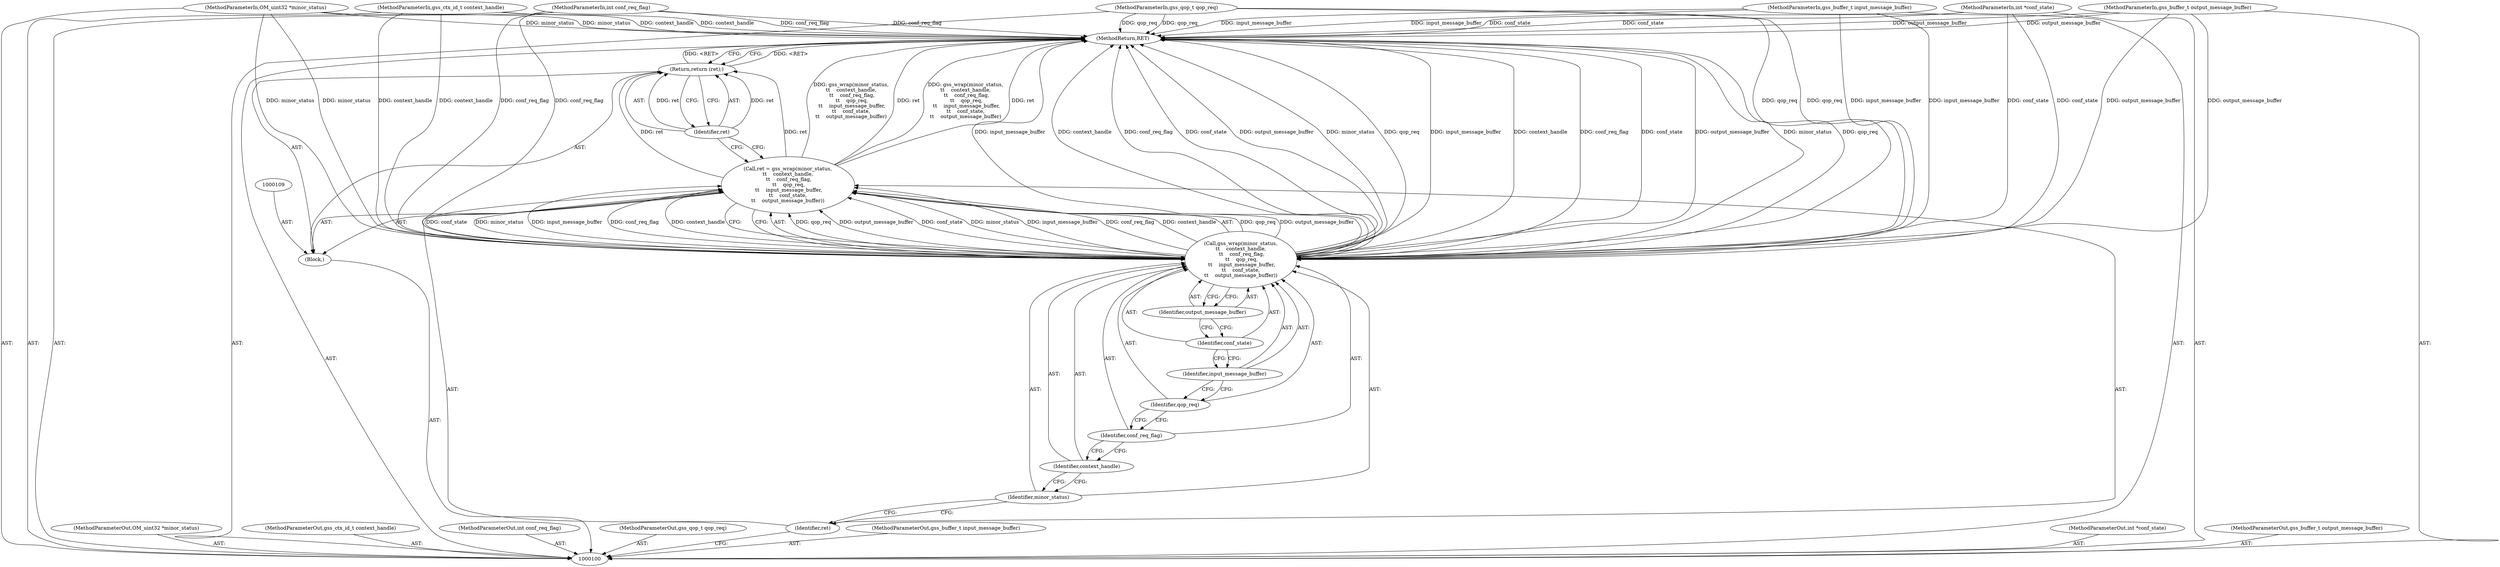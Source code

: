 digraph "1_krb5_b51b33f2bc5d1497ddf5bd107f791c101695000d_23" {
"1000122" [label="(MethodReturn,RET)"];
"1000113" [label="(Identifier,minor_status)"];
"1000110" [label="(Call,ret = gss_wrap(minor_status,\n\t\t    context_handle,\n \t\t    conf_req_flag,\n \t\t    qop_req,\n \t\t    input_message_buffer,\n\t\t    conf_state,\n\t\t    output_message_buffer))"];
"1000111" [label="(Identifier,ret)"];
"1000112" [label="(Call,gss_wrap(minor_status,\n\t\t    context_handle,\n \t\t    conf_req_flag,\n \t\t    qop_req,\n \t\t    input_message_buffer,\n\t\t    conf_state,\n\t\t    output_message_buffer))"];
"1000114" [label="(Identifier,context_handle)"];
"1000115" [label="(Identifier,conf_req_flag)"];
"1000116" [label="(Identifier,qop_req)"];
"1000117" [label="(Identifier,input_message_buffer)"];
"1000118" [label="(Identifier,conf_state)"];
"1000119" [label="(Identifier,output_message_buffer)"];
"1000120" [label="(Return,return (ret);)"];
"1000121" [label="(Identifier,ret)"];
"1000101" [label="(MethodParameterIn,OM_uint32 *minor_status)"];
"1000147" [label="(MethodParameterOut,OM_uint32 *minor_status)"];
"1000102" [label="(MethodParameterIn,gss_ctx_id_t context_handle)"];
"1000148" [label="(MethodParameterOut,gss_ctx_id_t context_handle)"];
"1000103" [label="(MethodParameterIn,int conf_req_flag)"];
"1000149" [label="(MethodParameterOut,int conf_req_flag)"];
"1000104" [label="(MethodParameterIn,gss_qop_t qop_req)"];
"1000150" [label="(MethodParameterOut,gss_qop_t qop_req)"];
"1000105" [label="(MethodParameterIn,gss_buffer_t input_message_buffer)"];
"1000151" [label="(MethodParameterOut,gss_buffer_t input_message_buffer)"];
"1000106" [label="(MethodParameterIn,int *conf_state)"];
"1000152" [label="(MethodParameterOut,int *conf_state)"];
"1000107" [label="(MethodParameterIn,gss_buffer_t output_message_buffer)"];
"1000153" [label="(MethodParameterOut,gss_buffer_t output_message_buffer)"];
"1000108" [label="(Block,)"];
"1000122" -> "1000100"  [label="AST: "];
"1000122" -> "1000120"  [label="CFG: "];
"1000112" -> "1000122"  [label="DDG: input_message_buffer"];
"1000112" -> "1000122"  [label="DDG: context_handle"];
"1000112" -> "1000122"  [label="DDG: conf_req_flag"];
"1000112" -> "1000122"  [label="DDG: conf_state"];
"1000112" -> "1000122"  [label="DDG: output_message_buffer"];
"1000112" -> "1000122"  [label="DDG: minor_status"];
"1000112" -> "1000122"  [label="DDG: qop_req"];
"1000107" -> "1000122"  [label="DDG: output_message_buffer"];
"1000104" -> "1000122"  [label="DDG: qop_req"];
"1000105" -> "1000122"  [label="DDG: input_message_buffer"];
"1000103" -> "1000122"  [label="DDG: conf_req_flag"];
"1000106" -> "1000122"  [label="DDG: conf_state"];
"1000102" -> "1000122"  [label="DDG: context_handle"];
"1000110" -> "1000122"  [label="DDG: gss_wrap(minor_status,\n\t\t    context_handle,\n \t\t    conf_req_flag,\n \t\t    qop_req,\n \t\t    input_message_buffer,\n\t\t    conf_state,\n\t\t    output_message_buffer)"];
"1000110" -> "1000122"  [label="DDG: ret"];
"1000101" -> "1000122"  [label="DDG: minor_status"];
"1000120" -> "1000122"  [label="DDG: <RET>"];
"1000113" -> "1000112"  [label="AST: "];
"1000113" -> "1000111"  [label="CFG: "];
"1000114" -> "1000113"  [label="CFG: "];
"1000110" -> "1000108"  [label="AST: "];
"1000110" -> "1000112"  [label="CFG: "];
"1000111" -> "1000110"  [label="AST: "];
"1000112" -> "1000110"  [label="AST: "];
"1000121" -> "1000110"  [label="CFG: "];
"1000110" -> "1000122"  [label="DDG: gss_wrap(minor_status,\n\t\t    context_handle,\n \t\t    conf_req_flag,\n \t\t    qop_req,\n \t\t    input_message_buffer,\n\t\t    conf_state,\n\t\t    output_message_buffer)"];
"1000110" -> "1000122"  [label="DDG: ret"];
"1000112" -> "1000110"  [label="DDG: qop_req"];
"1000112" -> "1000110"  [label="DDG: output_message_buffer"];
"1000112" -> "1000110"  [label="DDG: conf_state"];
"1000112" -> "1000110"  [label="DDG: minor_status"];
"1000112" -> "1000110"  [label="DDG: input_message_buffer"];
"1000112" -> "1000110"  [label="DDG: conf_req_flag"];
"1000112" -> "1000110"  [label="DDG: context_handle"];
"1000110" -> "1000120"  [label="DDG: ret"];
"1000111" -> "1000110"  [label="AST: "];
"1000111" -> "1000100"  [label="CFG: "];
"1000113" -> "1000111"  [label="CFG: "];
"1000112" -> "1000110"  [label="AST: "];
"1000112" -> "1000119"  [label="CFG: "];
"1000113" -> "1000112"  [label="AST: "];
"1000114" -> "1000112"  [label="AST: "];
"1000115" -> "1000112"  [label="AST: "];
"1000116" -> "1000112"  [label="AST: "];
"1000117" -> "1000112"  [label="AST: "];
"1000118" -> "1000112"  [label="AST: "];
"1000119" -> "1000112"  [label="AST: "];
"1000110" -> "1000112"  [label="CFG: "];
"1000112" -> "1000122"  [label="DDG: input_message_buffer"];
"1000112" -> "1000122"  [label="DDG: context_handle"];
"1000112" -> "1000122"  [label="DDG: conf_req_flag"];
"1000112" -> "1000122"  [label="DDG: conf_state"];
"1000112" -> "1000122"  [label="DDG: output_message_buffer"];
"1000112" -> "1000122"  [label="DDG: minor_status"];
"1000112" -> "1000122"  [label="DDG: qop_req"];
"1000112" -> "1000110"  [label="DDG: qop_req"];
"1000112" -> "1000110"  [label="DDG: output_message_buffer"];
"1000112" -> "1000110"  [label="DDG: conf_state"];
"1000112" -> "1000110"  [label="DDG: minor_status"];
"1000112" -> "1000110"  [label="DDG: input_message_buffer"];
"1000112" -> "1000110"  [label="DDG: conf_req_flag"];
"1000112" -> "1000110"  [label="DDG: context_handle"];
"1000101" -> "1000112"  [label="DDG: minor_status"];
"1000102" -> "1000112"  [label="DDG: context_handle"];
"1000103" -> "1000112"  [label="DDG: conf_req_flag"];
"1000104" -> "1000112"  [label="DDG: qop_req"];
"1000105" -> "1000112"  [label="DDG: input_message_buffer"];
"1000106" -> "1000112"  [label="DDG: conf_state"];
"1000107" -> "1000112"  [label="DDG: output_message_buffer"];
"1000114" -> "1000112"  [label="AST: "];
"1000114" -> "1000113"  [label="CFG: "];
"1000115" -> "1000114"  [label="CFG: "];
"1000115" -> "1000112"  [label="AST: "];
"1000115" -> "1000114"  [label="CFG: "];
"1000116" -> "1000115"  [label="CFG: "];
"1000116" -> "1000112"  [label="AST: "];
"1000116" -> "1000115"  [label="CFG: "];
"1000117" -> "1000116"  [label="CFG: "];
"1000117" -> "1000112"  [label="AST: "];
"1000117" -> "1000116"  [label="CFG: "];
"1000118" -> "1000117"  [label="CFG: "];
"1000118" -> "1000112"  [label="AST: "];
"1000118" -> "1000117"  [label="CFG: "];
"1000119" -> "1000118"  [label="CFG: "];
"1000119" -> "1000112"  [label="AST: "];
"1000119" -> "1000118"  [label="CFG: "];
"1000112" -> "1000119"  [label="CFG: "];
"1000120" -> "1000108"  [label="AST: "];
"1000120" -> "1000121"  [label="CFG: "];
"1000121" -> "1000120"  [label="AST: "];
"1000122" -> "1000120"  [label="CFG: "];
"1000120" -> "1000122"  [label="DDG: <RET>"];
"1000121" -> "1000120"  [label="DDG: ret"];
"1000110" -> "1000120"  [label="DDG: ret"];
"1000121" -> "1000120"  [label="AST: "];
"1000121" -> "1000110"  [label="CFG: "];
"1000120" -> "1000121"  [label="CFG: "];
"1000121" -> "1000120"  [label="DDG: ret"];
"1000101" -> "1000100"  [label="AST: "];
"1000101" -> "1000122"  [label="DDG: minor_status"];
"1000101" -> "1000112"  [label="DDG: minor_status"];
"1000147" -> "1000100"  [label="AST: "];
"1000102" -> "1000100"  [label="AST: "];
"1000102" -> "1000122"  [label="DDG: context_handle"];
"1000102" -> "1000112"  [label="DDG: context_handle"];
"1000148" -> "1000100"  [label="AST: "];
"1000103" -> "1000100"  [label="AST: "];
"1000103" -> "1000122"  [label="DDG: conf_req_flag"];
"1000103" -> "1000112"  [label="DDG: conf_req_flag"];
"1000149" -> "1000100"  [label="AST: "];
"1000104" -> "1000100"  [label="AST: "];
"1000104" -> "1000122"  [label="DDG: qop_req"];
"1000104" -> "1000112"  [label="DDG: qop_req"];
"1000150" -> "1000100"  [label="AST: "];
"1000105" -> "1000100"  [label="AST: "];
"1000105" -> "1000122"  [label="DDG: input_message_buffer"];
"1000105" -> "1000112"  [label="DDG: input_message_buffer"];
"1000151" -> "1000100"  [label="AST: "];
"1000106" -> "1000100"  [label="AST: "];
"1000106" -> "1000122"  [label="DDG: conf_state"];
"1000106" -> "1000112"  [label="DDG: conf_state"];
"1000152" -> "1000100"  [label="AST: "];
"1000107" -> "1000100"  [label="AST: "];
"1000107" -> "1000122"  [label="DDG: output_message_buffer"];
"1000107" -> "1000112"  [label="DDG: output_message_buffer"];
"1000153" -> "1000100"  [label="AST: "];
"1000108" -> "1000100"  [label="AST: "];
"1000109" -> "1000108"  [label="AST: "];
"1000110" -> "1000108"  [label="AST: "];
"1000120" -> "1000108"  [label="AST: "];
}

